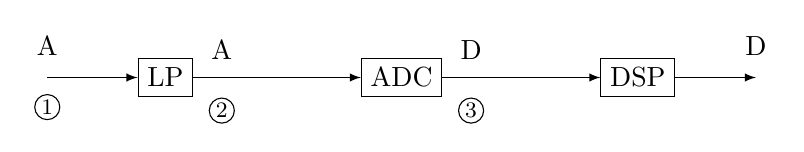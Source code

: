 \begin{tikzpicture}
    \coordinate (in) at (-1.5,0);
    \coordinate (out) at (7.5,0);

    \node[draw] (LP)  at (0,0) {LP};
    \node[draw] (ADC) at (3,0) {ADC};
    \node[draw] (DSP) at (6,0) {DSP};

    \draw[-latex] (in)  -- (LP);
    \draw[-latex] (LP)  -- (ADC);
    \draw[-latex] (ADC) -- (DSP);
    \draw[-latex] (DSP) -- (out);

    \node[above      =1ex] (a1a) at (in)       {A};
    \node[above right=1ex] (a2a) at (LP.east)  {A};
    \node[above right=1ex] (d1a) at (ADC.east) {D};
    \node[above      =1ex] (d2a) at (out)      {D};

    \node[draw,circle,below=4ex,inner sep=0.30mm] (a1b) at (a1a) {\footnotesize 1};
    \node[draw,circle,below=4ex,inner sep=0.30mm] (a2b) at (a2a) {\footnotesize 2};
    \node[draw,circle,below=4ex,inner sep=0.30mm] (d1b) at (d1a) {\footnotesize 3};
\end{tikzpicture}
